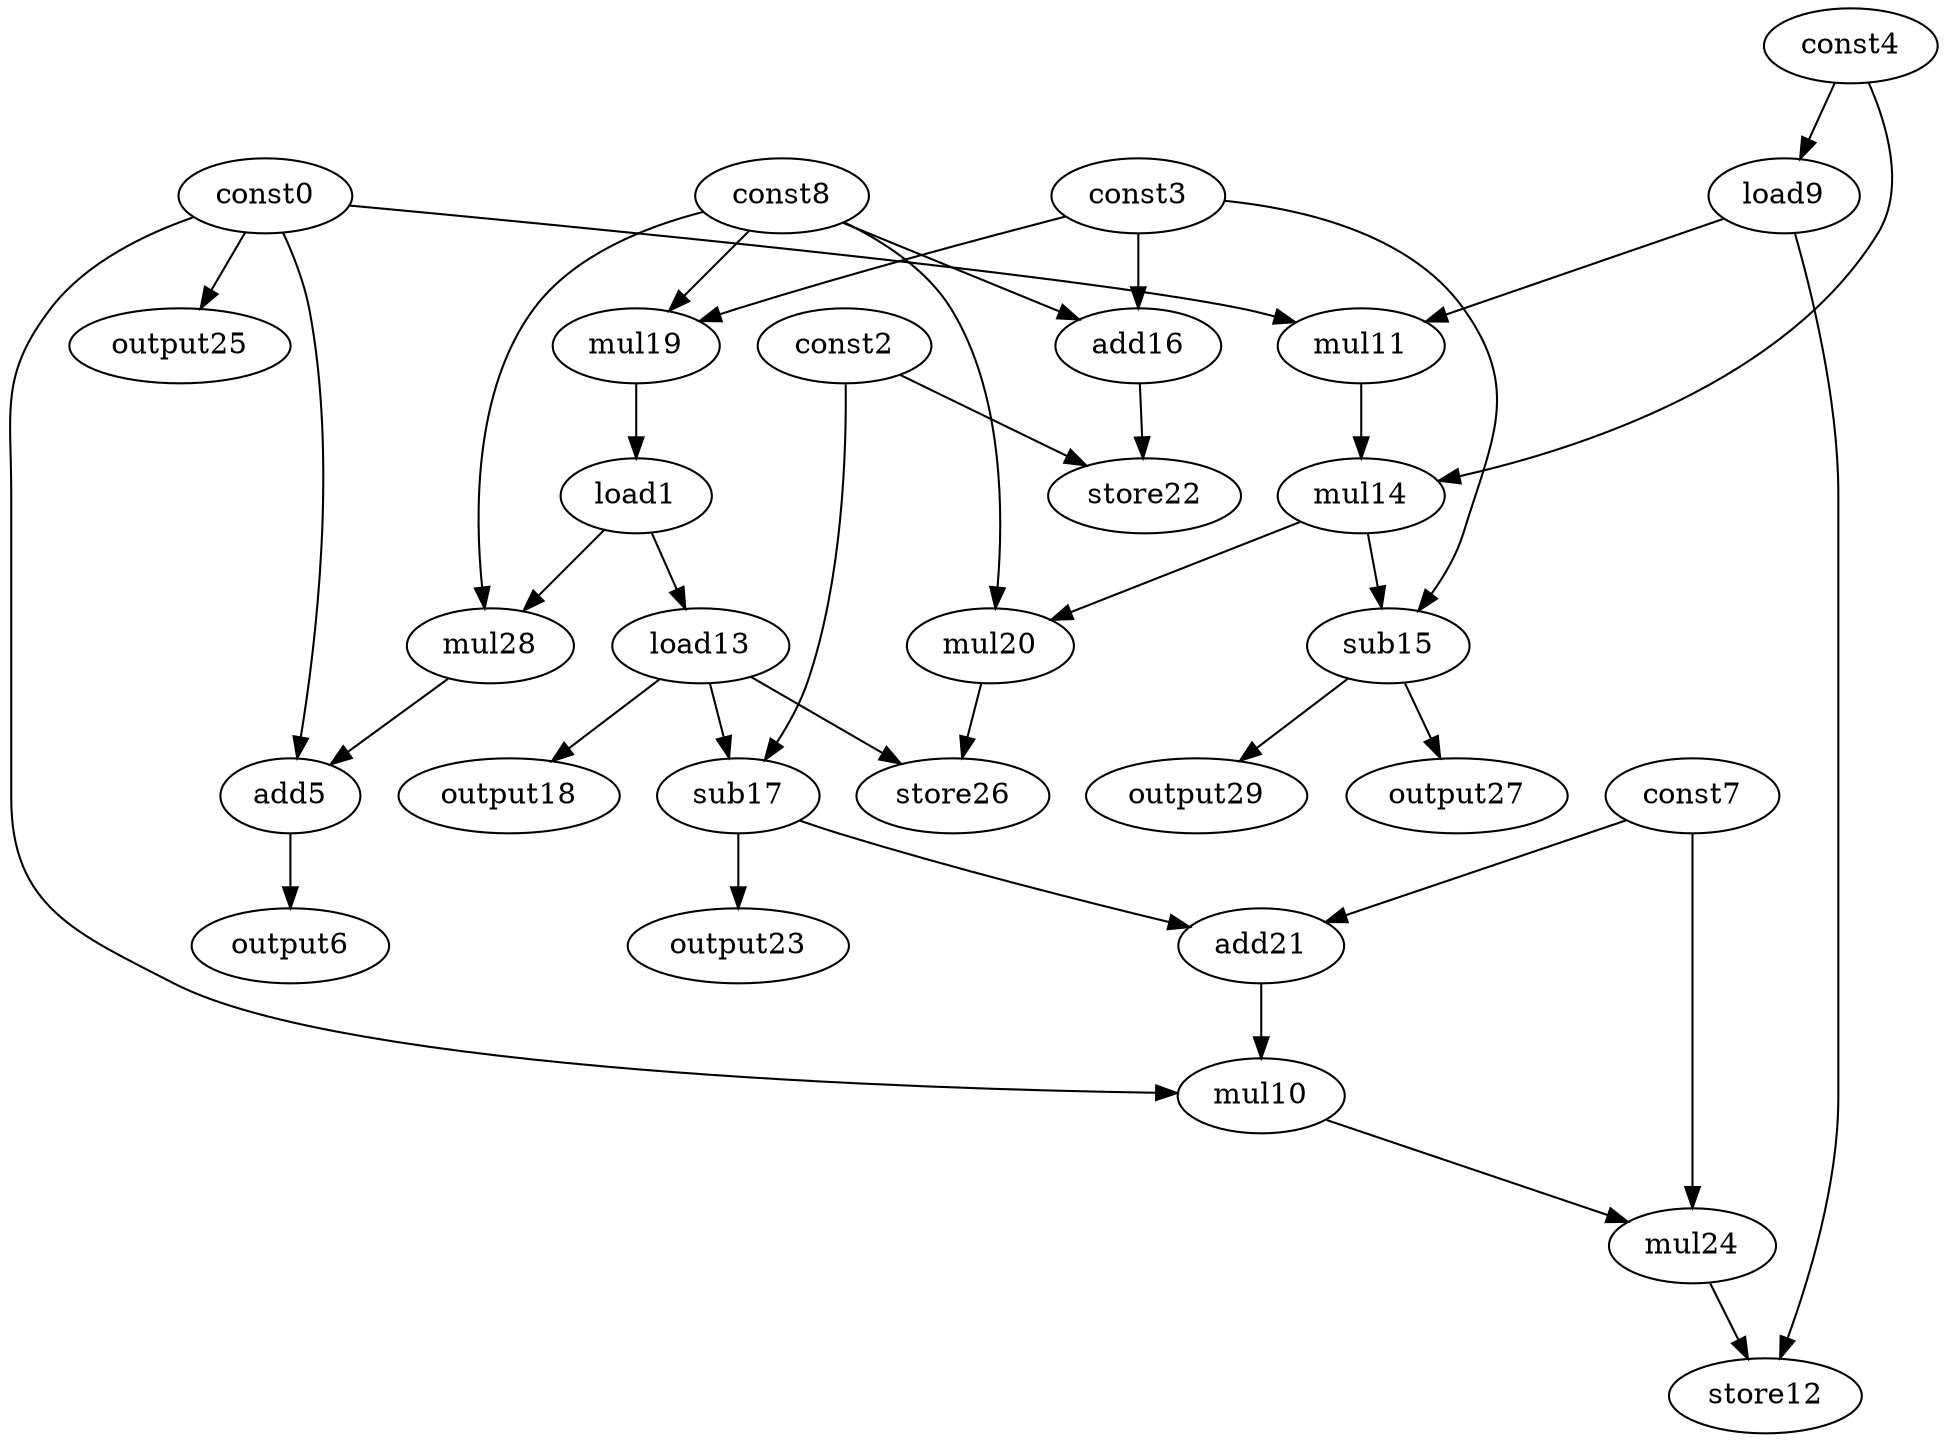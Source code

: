 digraph G { 
const0[opcode=const]; 
load1[opcode=load]; 
const2[opcode=const]; 
const3[opcode=const]; 
const4[opcode=const]; 
add5[opcode=add]; 
output6[opcode=output]; 
const7[opcode=const]; 
const8[opcode=const]; 
load9[opcode=load]; 
mul10[opcode=mul]; 
mul11[opcode=mul]; 
store12[opcode=store]; 
load13[opcode=load]; 
mul14[opcode=mul]; 
sub15[opcode=sub]; 
add16[opcode=add]; 
sub17[opcode=sub]; 
output18[opcode=output]; 
mul19[opcode=mul]; 
mul20[opcode=mul]; 
add21[opcode=add]; 
store22[opcode=store]; 
output23[opcode=output]; 
mul24[opcode=mul]; 
output25[opcode=output]; 
store26[opcode=store]; 
output27[opcode=output]; 
mul28[opcode=mul]; 
output29[opcode=output]; 
const4->load9[operand=0];
const8->add16[operand=0];
const3->add16[operand=1];
const8->mul19[operand=0];
const3->mul19[operand=1];
const0->output25[operand=0];
mul19->load1[operand=0];
const0->mul11[operand=0];
load9->mul11[operand=1];
add16->store22[operand=0];
const2->store22[operand=1];
load1->load13[operand=0];
mul11->mul14[operand=0];
const4->mul14[operand=1];
const8->mul28[operand=0];
load1->mul28[operand=1];
const0->add5[operand=0];
mul28->add5[operand=1];
const3->sub15[operand=0];
mul14->sub15[operand=1];
const2->sub17[operand=0];
load13->sub17[operand=1];
load13->output18[operand=0];
const8->mul20[operand=0];
mul14->mul20[operand=1];
add5->output6[operand=0];
sub17->add21[operand=0];
const7->add21[operand=1];
sub17->output23[operand=0];
mul20->store26[operand=0];
load13->store26[operand=1];
sub15->output27[operand=0];
sub15->output29[operand=0];
const0->mul10[operand=0];
add21->mul10[operand=1];
mul10->mul24[operand=0];
const7->mul24[operand=1];
mul24->store12[operand=0];
load9->store12[operand=1];
}
